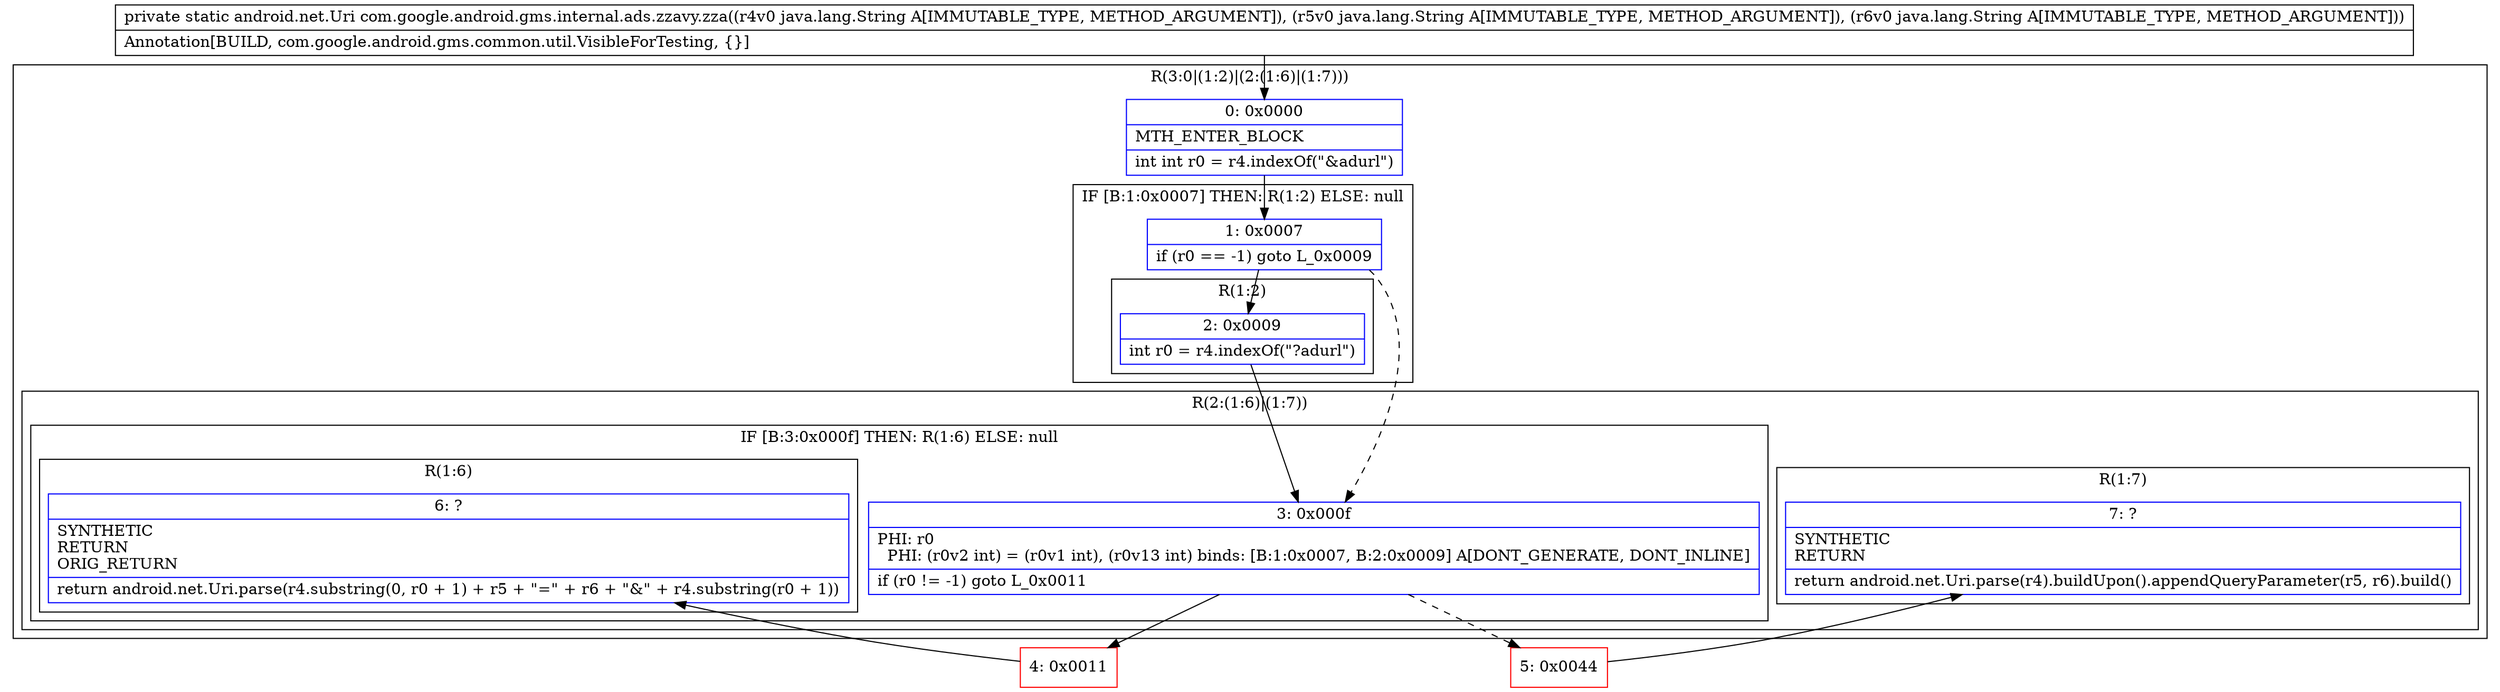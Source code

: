 digraph "CFG forcom.google.android.gms.internal.ads.zzavy.zza(Ljava\/lang\/String;Ljava\/lang\/String;Ljava\/lang\/String;)Landroid\/net\/Uri;" {
subgraph cluster_Region_1990293523 {
label = "R(3:0|(1:2)|(2:(1:6)|(1:7)))";
node [shape=record,color=blue];
Node_0 [shape=record,label="{0\:\ 0x0000|MTH_ENTER_BLOCK\l|int int r0 = r4.indexOf(\"&adurl\")\l}"];
subgraph cluster_IfRegion_99311284 {
label = "IF [B:1:0x0007] THEN: R(1:2) ELSE: null";
node [shape=record,color=blue];
Node_1 [shape=record,label="{1\:\ 0x0007|if (r0 == \-1) goto L_0x0009\l}"];
subgraph cluster_Region_1031092968 {
label = "R(1:2)";
node [shape=record,color=blue];
Node_2 [shape=record,label="{2\:\ 0x0009|int r0 = r4.indexOf(\"?adurl\")\l}"];
}
}
subgraph cluster_Region_1136078016 {
label = "R(2:(1:6)|(1:7))";
node [shape=record,color=blue];
subgraph cluster_IfRegion_364979094 {
label = "IF [B:3:0x000f] THEN: R(1:6) ELSE: null";
node [shape=record,color=blue];
Node_3 [shape=record,label="{3\:\ 0x000f|PHI: r0 \l  PHI: (r0v2 int) = (r0v1 int), (r0v13 int) binds: [B:1:0x0007, B:2:0x0009] A[DONT_GENERATE, DONT_INLINE]\l|if (r0 != \-1) goto L_0x0011\l}"];
subgraph cluster_Region_1759359197 {
label = "R(1:6)";
node [shape=record,color=blue];
Node_6 [shape=record,label="{6\:\ ?|SYNTHETIC\lRETURN\lORIG_RETURN\l|return android.net.Uri.parse(r4.substring(0, r0 + 1) + r5 + \"=\" + r6 + \"&\" + r4.substring(r0 + 1))\l}"];
}
}
subgraph cluster_Region_1459879120 {
label = "R(1:7)";
node [shape=record,color=blue];
Node_7 [shape=record,label="{7\:\ ?|SYNTHETIC\lRETURN\l|return android.net.Uri.parse(r4).buildUpon().appendQueryParameter(r5, r6).build()\l}"];
}
}
}
Node_4 [shape=record,color=red,label="{4\:\ 0x0011}"];
Node_5 [shape=record,color=red,label="{5\:\ 0x0044}"];
MethodNode[shape=record,label="{private static android.net.Uri com.google.android.gms.internal.ads.zzavy.zza((r4v0 java.lang.String A[IMMUTABLE_TYPE, METHOD_ARGUMENT]), (r5v0 java.lang.String A[IMMUTABLE_TYPE, METHOD_ARGUMENT]), (r6v0 java.lang.String A[IMMUTABLE_TYPE, METHOD_ARGUMENT]))  | Annotation[BUILD, com.google.android.gms.common.util.VisibleForTesting, \{\}]\l}"];
MethodNode -> Node_0;
Node_0 -> Node_1;
Node_1 -> Node_2;
Node_1 -> Node_3[style=dashed];
Node_2 -> Node_3;
Node_3 -> Node_4;
Node_3 -> Node_5[style=dashed];
Node_4 -> Node_6;
Node_5 -> Node_7;
}

